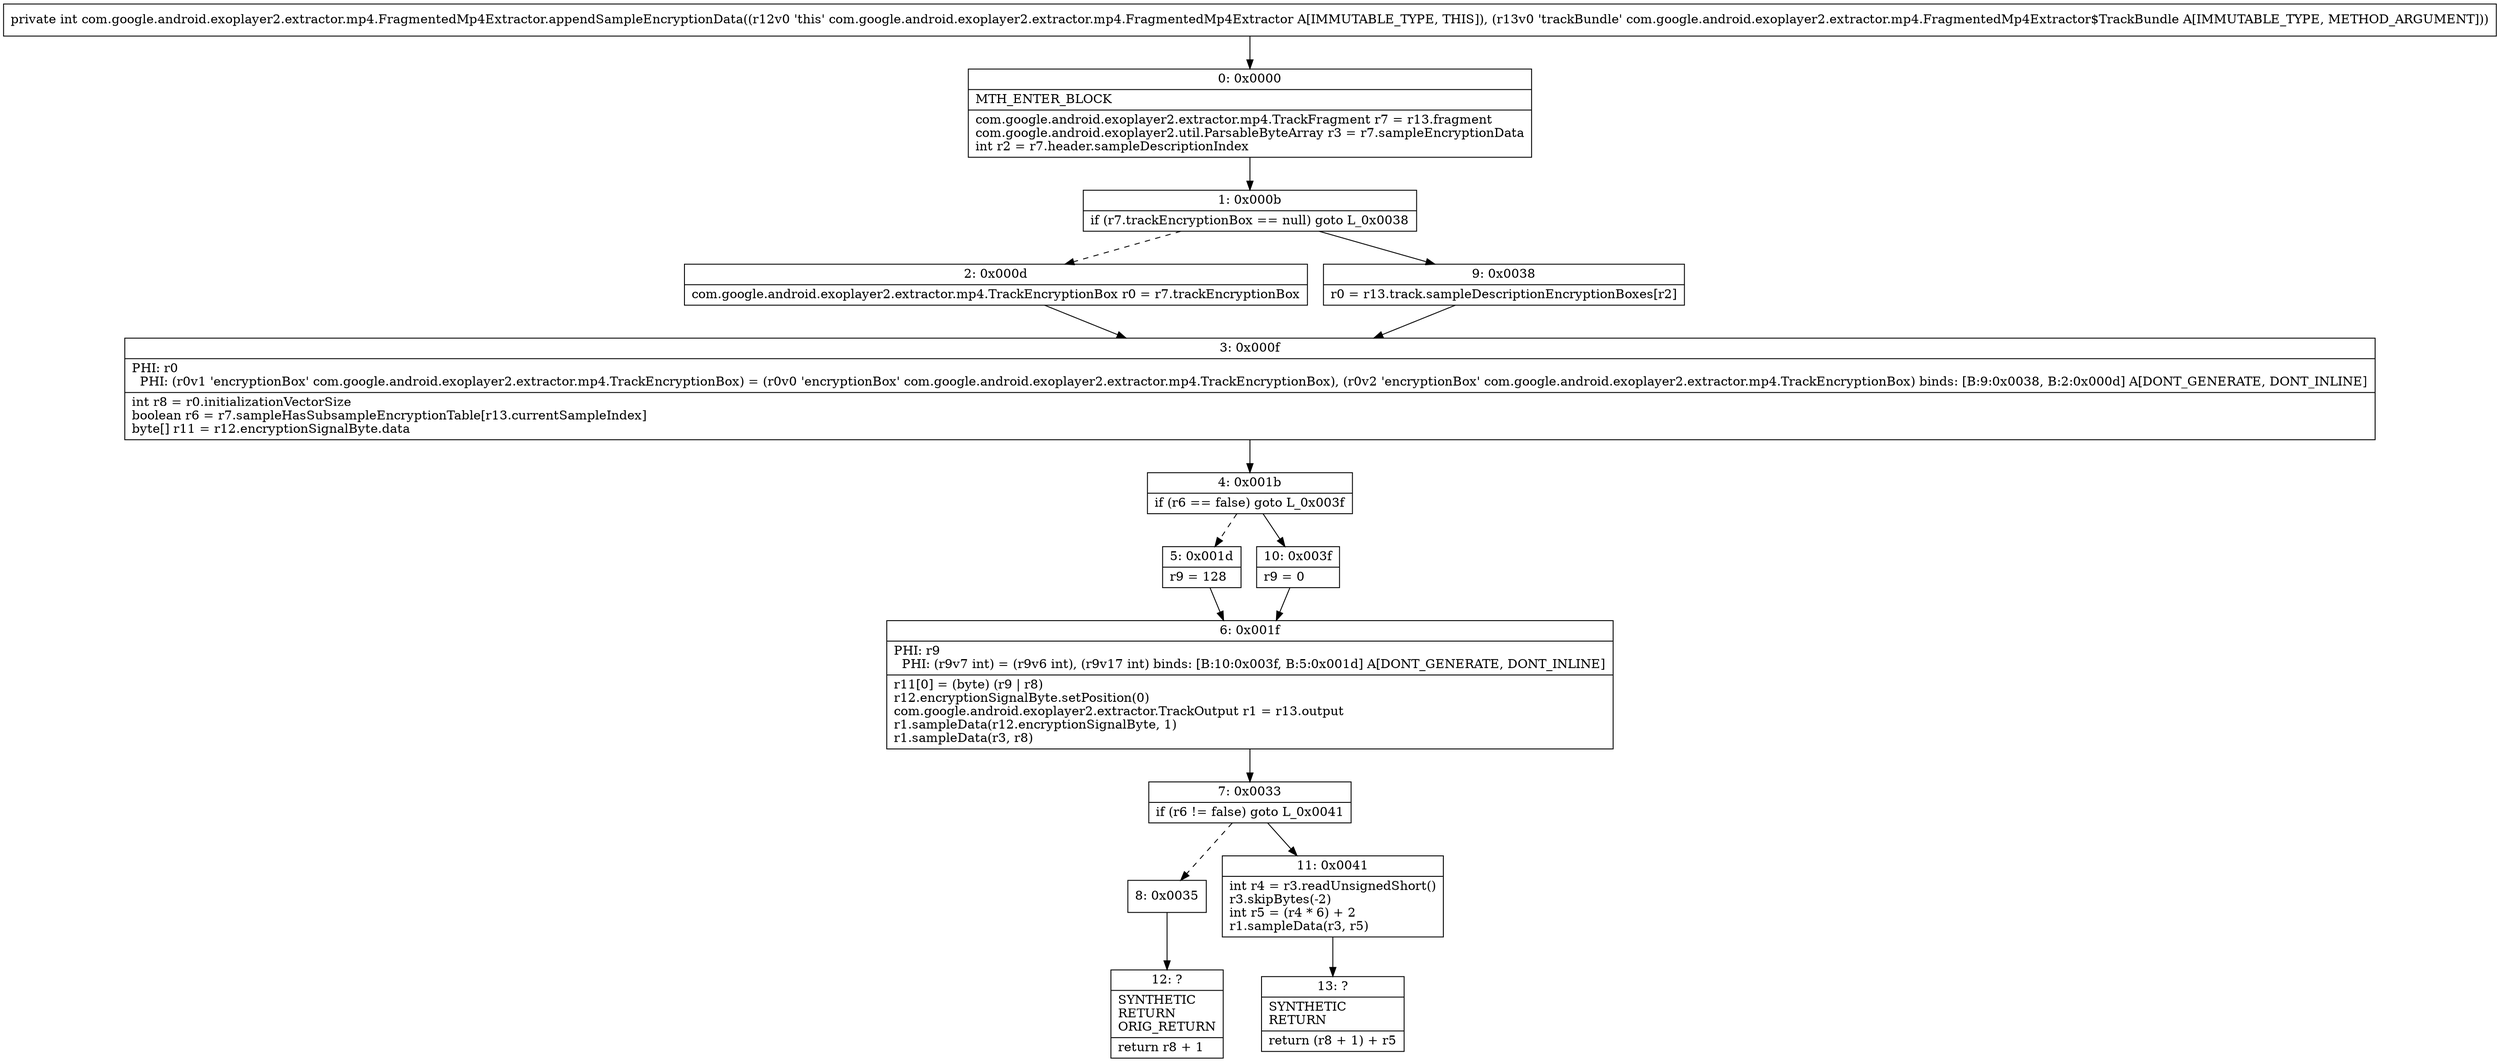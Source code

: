 digraph "CFG forcom.google.android.exoplayer2.extractor.mp4.FragmentedMp4Extractor.appendSampleEncryptionData(Lcom\/google\/android\/exoplayer2\/extractor\/mp4\/FragmentedMp4Extractor$TrackBundle;)I" {
Node_0 [shape=record,label="{0\:\ 0x0000|MTH_ENTER_BLOCK\l|com.google.android.exoplayer2.extractor.mp4.TrackFragment r7 = r13.fragment\lcom.google.android.exoplayer2.util.ParsableByteArray r3 = r7.sampleEncryptionData\lint r2 = r7.header.sampleDescriptionIndex\l}"];
Node_1 [shape=record,label="{1\:\ 0x000b|if (r7.trackEncryptionBox == null) goto L_0x0038\l}"];
Node_2 [shape=record,label="{2\:\ 0x000d|com.google.android.exoplayer2.extractor.mp4.TrackEncryptionBox r0 = r7.trackEncryptionBox\l}"];
Node_3 [shape=record,label="{3\:\ 0x000f|PHI: r0 \l  PHI: (r0v1 'encryptionBox' com.google.android.exoplayer2.extractor.mp4.TrackEncryptionBox) = (r0v0 'encryptionBox' com.google.android.exoplayer2.extractor.mp4.TrackEncryptionBox), (r0v2 'encryptionBox' com.google.android.exoplayer2.extractor.mp4.TrackEncryptionBox) binds: [B:9:0x0038, B:2:0x000d] A[DONT_GENERATE, DONT_INLINE]\l|int r8 = r0.initializationVectorSize\lboolean r6 = r7.sampleHasSubsampleEncryptionTable[r13.currentSampleIndex]\lbyte[] r11 = r12.encryptionSignalByte.data\l}"];
Node_4 [shape=record,label="{4\:\ 0x001b|if (r6 == false) goto L_0x003f\l}"];
Node_5 [shape=record,label="{5\:\ 0x001d|r9 = 128\l}"];
Node_6 [shape=record,label="{6\:\ 0x001f|PHI: r9 \l  PHI: (r9v7 int) = (r9v6 int), (r9v17 int) binds: [B:10:0x003f, B:5:0x001d] A[DONT_GENERATE, DONT_INLINE]\l|r11[0] = (byte) (r9 \| r8)\lr12.encryptionSignalByte.setPosition(0)\lcom.google.android.exoplayer2.extractor.TrackOutput r1 = r13.output\lr1.sampleData(r12.encryptionSignalByte, 1)\lr1.sampleData(r3, r8)\l}"];
Node_7 [shape=record,label="{7\:\ 0x0033|if (r6 != false) goto L_0x0041\l}"];
Node_8 [shape=record,label="{8\:\ 0x0035}"];
Node_9 [shape=record,label="{9\:\ 0x0038|r0 = r13.track.sampleDescriptionEncryptionBoxes[r2]\l}"];
Node_10 [shape=record,label="{10\:\ 0x003f|r9 = 0\l}"];
Node_11 [shape=record,label="{11\:\ 0x0041|int r4 = r3.readUnsignedShort()\lr3.skipBytes(\-2)\lint r5 = (r4 * 6) + 2\lr1.sampleData(r3, r5)\l}"];
Node_12 [shape=record,label="{12\:\ ?|SYNTHETIC\lRETURN\lORIG_RETURN\l|return r8 + 1\l}"];
Node_13 [shape=record,label="{13\:\ ?|SYNTHETIC\lRETURN\l|return (r8 + 1) + r5\l}"];
MethodNode[shape=record,label="{private int com.google.android.exoplayer2.extractor.mp4.FragmentedMp4Extractor.appendSampleEncryptionData((r12v0 'this' com.google.android.exoplayer2.extractor.mp4.FragmentedMp4Extractor A[IMMUTABLE_TYPE, THIS]), (r13v0 'trackBundle' com.google.android.exoplayer2.extractor.mp4.FragmentedMp4Extractor$TrackBundle A[IMMUTABLE_TYPE, METHOD_ARGUMENT])) }"];
MethodNode -> Node_0;
Node_0 -> Node_1;
Node_1 -> Node_2[style=dashed];
Node_1 -> Node_9;
Node_2 -> Node_3;
Node_3 -> Node_4;
Node_4 -> Node_5[style=dashed];
Node_4 -> Node_10;
Node_5 -> Node_6;
Node_6 -> Node_7;
Node_7 -> Node_8[style=dashed];
Node_7 -> Node_11;
Node_8 -> Node_12;
Node_9 -> Node_3;
Node_10 -> Node_6;
Node_11 -> Node_13;
}

